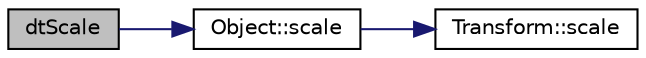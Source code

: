 digraph "dtScale"
{
  edge [fontname="Helvetica",fontsize="10",labelfontname="Helvetica",labelfontsize="10"];
  node [fontname="Helvetica",fontsize="10",shape=record];
  rankdir="LR";
  Node1 [label="dtScale",height=0.2,width=0.4,color="black", fillcolor="grey75", style="filled", fontcolor="black"];
  Node1 -> Node2 [color="midnightblue",fontsize="10",style="solid",fontname="Helvetica"];
  Node2 [label="Object::scale",height=0.2,width=0.4,color="black", fillcolor="white", style="filled",URL="$class_object.html#aa4d14875ebed961e8f7e9f3bf067c67b"];
  Node2 -> Node3 [color="midnightblue",fontsize="10",style="solid",fontname="Helvetica"];
  Node3 [label="Transform::scale",height=0.2,width=0.4,color="black", fillcolor="white", style="filled",URL="$class_transform.html#aefd6c04414a3e21d823b84249c8cb1cc"];
}
